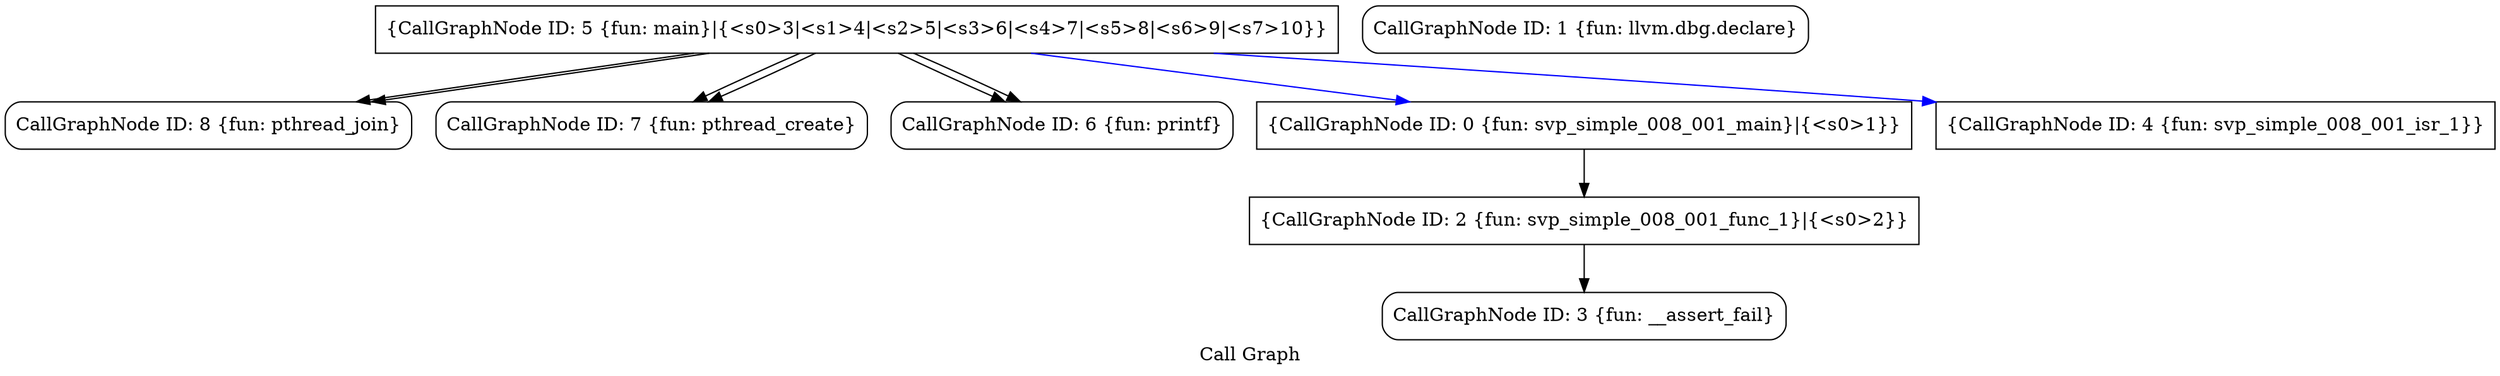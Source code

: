 digraph "Call Graph" {
	label="Call Graph";

	Node0x2b7b1f0 [shape=record,shape=Mrecord,label="{CallGraphNode ID: 8 \{fun: pthread_join\}}"];
	Node0x2b7b110 [shape=record,shape=Mrecord,label="{CallGraphNode ID: 7 \{fun: pthread_create\}}"];
	Node0x2b7b030 [shape=record,shape=Mrecord,label="{CallGraphNode ID: 6 \{fun: printf\}}"];
	Node0x2b7af50 [shape=record,shape=box,label="{CallGraphNode ID: 5 \{fun: main\}|{<s0>3|<s1>4|<s2>5|<s3>6|<s4>7|<s5>8|<s6>9|<s7>10}}"];
	Node0x2b7af50:s0 -> Node0x2b7b030[color=black];
	Node0x2b7af50:s1 -> Node0x2b7b110[color=black];
	Node0x2b7af50:s2 -> Node0x2b7b110[color=black];
	Node0x2b7af50:s3 -> Node0x2b7b1f0[color=black];
	Node0x2b7af50:s4 -> Node0x2b7b1f0[color=black];
	Node0x2b7af50:s5 -> Node0x2b7b030[color=black];
	Node0x2b7af50:s6 -> Node0x2b7aa40[color=blue];
	Node0x2b7af50:s7 -> Node0x2b7ae70[color=blue];
	Node0x2b7ae70 [shape=record,shape=box,label="{CallGraphNode ID: 4 \{fun: svp_simple_008_001_isr_1\}}"];
	Node0x2b7ad90 [shape=record,shape=Mrecord,label="{CallGraphNode ID: 3 \{fun: __assert_fail\}}"];
	Node0x2b7acb0 [shape=record,shape=box,label="{CallGraphNode ID: 2 \{fun: svp_simple_008_001_func_1\}|{<s0>2}}"];
	Node0x2b7acb0:s0 -> Node0x2b7ad90[color=black];
	Node0x2b7abd0 [shape=record,shape=Mrecord,label="{CallGraphNode ID: 1 \{fun: llvm.dbg.declare\}}"];
	Node0x2b7aa40 [shape=record,shape=box,label="{CallGraphNode ID: 0 \{fun: svp_simple_008_001_main\}|{<s0>1}}"];
	Node0x2b7aa40:s0 -> Node0x2b7acb0[color=black];
}
